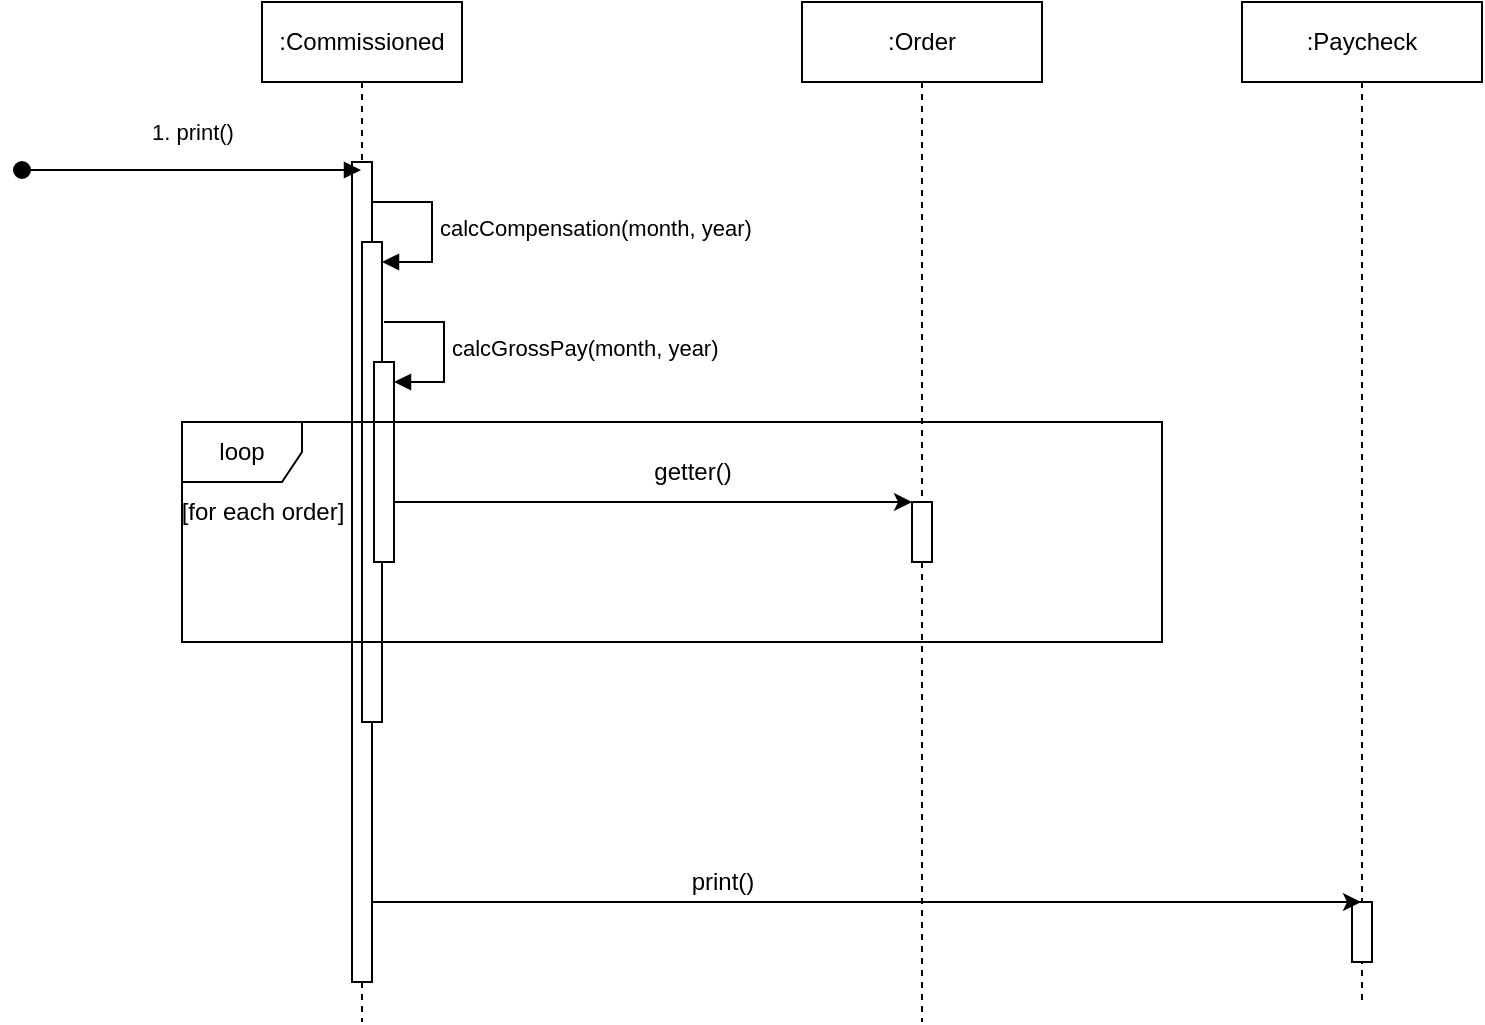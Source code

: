<mxfile version="20.8.23" type="device"><diagram id="7L-9q9wSxoPuMvvgaa16" name="Page-1"><mxGraphModel dx="1194" dy="716" grid="1" gridSize="10" guides="1" tooltips="1" connect="1" arrows="1" fold="1" page="1" pageScale="1" pageWidth="850" pageHeight="1100" math="0" shadow="0"><root><mxCell id="0"/><mxCell id="1" parent="0"/><mxCell id="CeP9ZcYIE4jAismD4_qO-4" value=":Commissioned" style="shape=umlLifeline;perimeter=lifelinePerimeter;whiteSpace=wrap;html=1;container=1;dropTarget=0;collapsible=0;recursiveResize=0;outlineConnect=0;portConstraint=eastwest;newEdgeStyle={&quot;edgeStyle&quot;:&quot;elbowEdgeStyle&quot;,&quot;elbow&quot;:&quot;vertical&quot;,&quot;curved&quot;:0,&quot;rounded&quot;:0};" parent="1" vertex="1"><mxGeometry x="200" y="80" width="100" height="510" as="geometry"/></mxCell><mxCell id="CeP9ZcYIE4jAismD4_qO-13" value="" style="html=1;points=[];perimeter=orthogonalPerimeter;outlineConnect=0;targetShapes=umlLifeline;portConstraint=eastwest;newEdgeStyle={&quot;edgeStyle&quot;:&quot;elbowEdgeStyle&quot;,&quot;elbow&quot;:&quot;vertical&quot;,&quot;curved&quot;:0,&quot;rounded&quot;:0};" parent="CeP9ZcYIE4jAismD4_qO-4" vertex="1"><mxGeometry x="45" y="80" width="10" height="410" as="geometry"/></mxCell><mxCell id="oP_NqNfR6DUs9ruZ7rpH-4" value="" style="html=1;points=[];perimeter=orthogonalPerimeter;outlineConnect=0;targetShapes=umlLifeline;portConstraint=eastwest;newEdgeStyle={&quot;edgeStyle&quot;:&quot;elbowEdgeStyle&quot;,&quot;elbow&quot;:&quot;vertical&quot;,&quot;curved&quot;:0,&quot;rounded&quot;:0};" vertex="1" parent="CeP9ZcYIE4jAismD4_qO-4"><mxGeometry x="50" y="120" width="10" height="240" as="geometry"/></mxCell><mxCell id="oP_NqNfR6DUs9ruZ7rpH-5" value="calcCompensation(month, year)" style="html=1;align=left;spacingLeft=2;endArrow=block;rounded=0;edgeStyle=orthogonalEdgeStyle;curved=0;rounded=0;" edge="1" target="oP_NqNfR6DUs9ruZ7rpH-4" parent="CeP9ZcYIE4jAismD4_qO-4"><mxGeometry relative="1" as="geometry"><mxPoint x="55" y="100" as="sourcePoint"/><Array as="points"><mxPoint x="85" y="130"/></Array></mxGeometry></mxCell><mxCell id="oP_NqNfR6DUs9ruZ7rpH-13" value="" style="html=1;points=[];perimeter=orthogonalPerimeter;outlineConnect=0;targetShapes=umlLifeline;portConstraint=eastwest;newEdgeStyle={&quot;edgeStyle&quot;:&quot;elbowEdgeStyle&quot;,&quot;elbow&quot;:&quot;vertical&quot;,&quot;curved&quot;:0,&quot;rounded&quot;:0};" vertex="1" parent="CeP9ZcYIE4jAismD4_qO-4"><mxGeometry x="56" y="180" width="10" height="100" as="geometry"/></mxCell><mxCell id="oP_NqNfR6DUs9ruZ7rpH-14" value="calcGrossPay(month, year)" style="html=1;align=left;spacingLeft=2;endArrow=block;rounded=0;edgeStyle=orthogonalEdgeStyle;curved=0;rounded=0;" edge="1" target="oP_NqNfR6DUs9ruZ7rpH-13" parent="CeP9ZcYIE4jAismD4_qO-4"><mxGeometry relative="1" as="geometry"><mxPoint x="61" y="160" as="sourcePoint"/><Array as="points"><mxPoint x="91" y="190"/></Array></mxGeometry></mxCell><mxCell id="CeP9ZcYIE4jAismD4_qO-6" value=":Paycheck" style="shape=umlLifeline;perimeter=lifelinePerimeter;whiteSpace=wrap;html=1;container=1;dropTarget=0;collapsible=0;recursiveResize=0;outlineConnect=0;portConstraint=eastwest;newEdgeStyle={&quot;edgeStyle&quot;:&quot;elbowEdgeStyle&quot;,&quot;elbow&quot;:&quot;vertical&quot;,&quot;curved&quot;:0,&quot;rounded&quot;:0};" parent="1" vertex="1"><mxGeometry x="690" y="80" width="120" height="500" as="geometry"/></mxCell><mxCell id="CeP9ZcYIE4jAismD4_qO-14" value="" style="html=1;points=[];perimeter=orthogonalPerimeter;outlineConnect=0;targetShapes=umlLifeline;portConstraint=eastwest;newEdgeStyle={&quot;edgeStyle&quot;:&quot;elbowEdgeStyle&quot;,&quot;elbow&quot;:&quot;vertical&quot;,&quot;curved&quot;:0,&quot;rounded&quot;:0};" parent="CeP9ZcYIE4jAismD4_qO-6" vertex="1"><mxGeometry x="55" y="450" width="10" height="30" as="geometry"/></mxCell><mxCell id="oP_NqNfR6DUs9ruZ7rpH-1" value="1. print()" style="html=1;verticalAlign=bottom;startArrow=oval;startFill=1;endArrow=block;startSize=8;edgeStyle=elbowEdgeStyle;elbow=vertical;curved=0;rounded=0;" edge="1" parent="1" target="CeP9ZcYIE4jAismD4_qO-4"><mxGeometry y="10" width="60" relative="1" as="geometry"><mxPoint x="80" y="164" as="sourcePoint"/><mxPoint x="140" y="164" as="targetPoint"/><mxPoint as="offset"/></mxGeometry></mxCell><mxCell id="oP_NqNfR6DUs9ruZ7rpH-6" style="edgeStyle=elbowEdgeStyle;rounded=0;orthogonalLoop=1;jettySize=auto;html=1;elbow=vertical;curved=0;" edge="1" parent="1" source="CeP9ZcYIE4jAismD4_qO-13" target="CeP9ZcYIE4jAismD4_qO-6"><mxGeometry relative="1" as="geometry"><Array as="points"><mxPoint x="410" y="530"/></Array></mxGeometry></mxCell><mxCell id="oP_NqNfR6DUs9ruZ7rpH-8" value="print()" style="text;html=1;align=center;verticalAlign=middle;resizable=0;points=[];autosize=1;strokeColor=none;fillColor=none;" vertex="1" parent="1"><mxGeometry x="405" y="505" width="50" height="30" as="geometry"/></mxCell><mxCell id="oP_NqNfR6DUs9ruZ7rpH-9" value=":Order" style="shape=umlLifeline;perimeter=lifelinePerimeter;whiteSpace=wrap;html=1;container=1;dropTarget=0;collapsible=0;recursiveResize=0;outlineConnect=0;portConstraint=eastwest;newEdgeStyle={&quot;edgeStyle&quot;:&quot;elbowEdgeStyle&quot;,&quot;elbow&quot;:&quot;vertical&quot;,&quot;curved&quot;:0,&quot;rounded&quot;:0};" vertex="1" parent="1"><mxGeometry x="470" y="80" width="120" height="510" as="geometry"/></mxCell><mxCell id="oP_NqNfR6DUs9ruZ7rpH-10" value="" style="html=1;points=[];perimeter=orthogonalPerimeter;outlineConnect=0;targetShapes=umlLifeline;portConstraint=eastwest;newEdgeStyle={&quot;edgeStyle&quot;:&quot;elbowEdgeStyle&quot;,&quot;elbow&quot;:&quot;vertical&quot;,&quot;curved&quot;:0,&quot;rounded&quot;:0};" vertex="1" parent="oP_NqNfR6DUs9ruZ7rpH-9"><mxGeometry x="55" y="250" width="10" height="30" as="geometry"/></mxCell><mxCell id="oP_NqNfR6DUs9ruZ7rpH-15" style="edgeStyle=elbowEdgeStyle;rounded=0;orthogonalLoop=1;jettySize=auto;html=1;elbow=vertical;curved=0;" edge="1" parent="1" source="oP_NqNfR6DUs9ruZ7rpH-13" target="oP_NqNfR6DUs9ruZ7rpH-10"><mxGeometry relative="1" as="geometry"><mxPoint x="430" y="300" as="targetPoint"/><Array as="points"><mxPoint x="490" y="330"/><mxPoint x="440" y="310"/><mxPoint x="390" y="300"/></Array></mxGeometry></mxCell><mxCell id="oP_NqNfR6DUs9ruZ7rpH-16" value="getter()" style="text;html=1;align=center;verticalAlign=middle;resizable=0;points=[];autosize=1;strokeColor=none;fillColor=none;" vertex="1" parent="1"><mxGeometry x="385" y="300" width="60" height="30" as="geometry"/></mxCell><mxCell id="oP_NqNfR6DUs9ruZ7rpH-18" value="loop" style="shape=umlFrame;whiteSpace=wrap;html=1;pointerEvents=0;" vertex="1" parent="1"><mxGeometry x="160" y="290" width="490" height="110" as="geometry"/></mxCell><mxCell id="oP_NqNfR6DUs9ruZ7rpH-19" value="[for each order]" style="text;html=1;align=center;verticalAlign=middle;resizable=0;points=[];autosize=1;strokeColor=none;fillColor=none;" vertex="1" parent="1"><mxGeometry x="150" y="320" width="100" height="30" as="geometry"/></mxCell></root></mxGraphModel></diagram></mxfile>